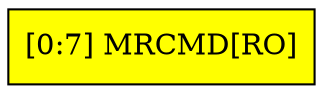 digraph MRCMD{
node [shape = "record" 
 style="filled" ];
node0 [ label = "[0:7] MRCMD[RO]"
 fillcolor = "yellow"];
}